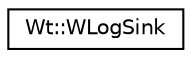 digraph "Graphical Class Hierarchy"
{
 // LATEX_PDF_SIZE
  edge [fontname="Helvetica",fontsize="10",labelfontname="Helvetica",labelfontsize="10"];
  node [fontname="Helvetica",fontsize="10",shape=record];
  rankdir="LR";
  Node0 [label="Wt::WLogSink",height=0.2,width=0.4,color="black", fillcolor="white", style="filled",URL="$classWt_1_1WLogSink.html",tooltip="An abstract log sink."];
}
